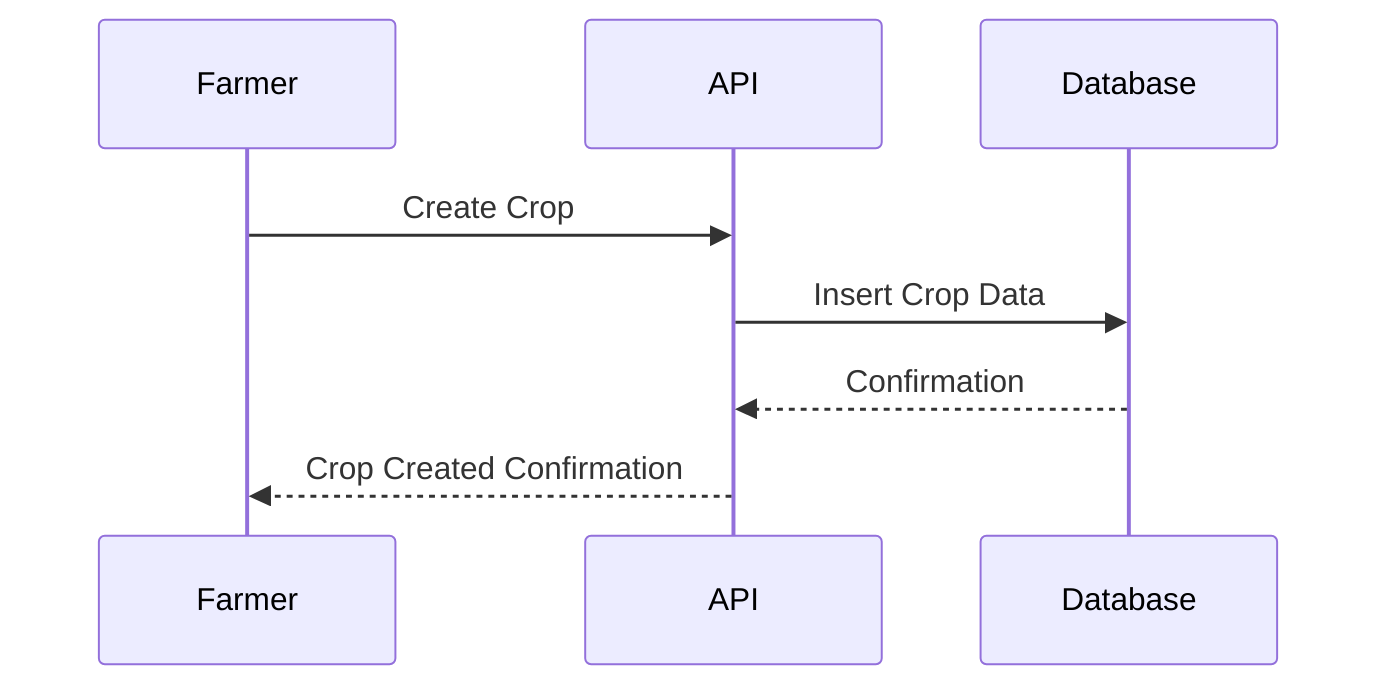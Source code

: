 sequenceDiagram
    participant Farmer
    participant API
    participant Database

    Farmer->>API: Create Crop
    API->>Database: Insert Crop Data
    Database-->>API: Confirmation
    API-->>Farmer: Crop Created Confirmation